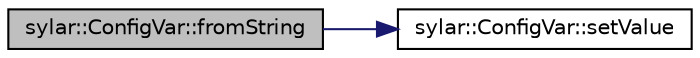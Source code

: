 digraph "sylar::ConfigVar::fromString"
{
 // LATEX_PDF_SIZE
  edge [fontname="Helvetica",fontsize="10",labelfontname="Helvetica",labelfontsize="10"];
  node [fontname="Helvetica",fontsize="10",shape=record];
  rankdir="LR";
  Node1 [label="sylar::ConfigVar::fromString",height=0.2,width=0.4,color="black", fillcolor="grey75", style="filled", fontcolor="black",tooltip="从YAML String 转成参数的值"];
  Node1 -> Node2 [color="midnightblue",fontsize="10",style="solid",fontname="Helvetica"];
  Node2 [label="sylar::ConfigVar::setValue",height=0.2,width=0.4,color="black", fillcolor="white", style="filled",URL="$classsylar_1_1ConfigVar.html#a0efde2e43919caa1d60b25022baf34d8",tooltip="设置当前参数的值"];
}
